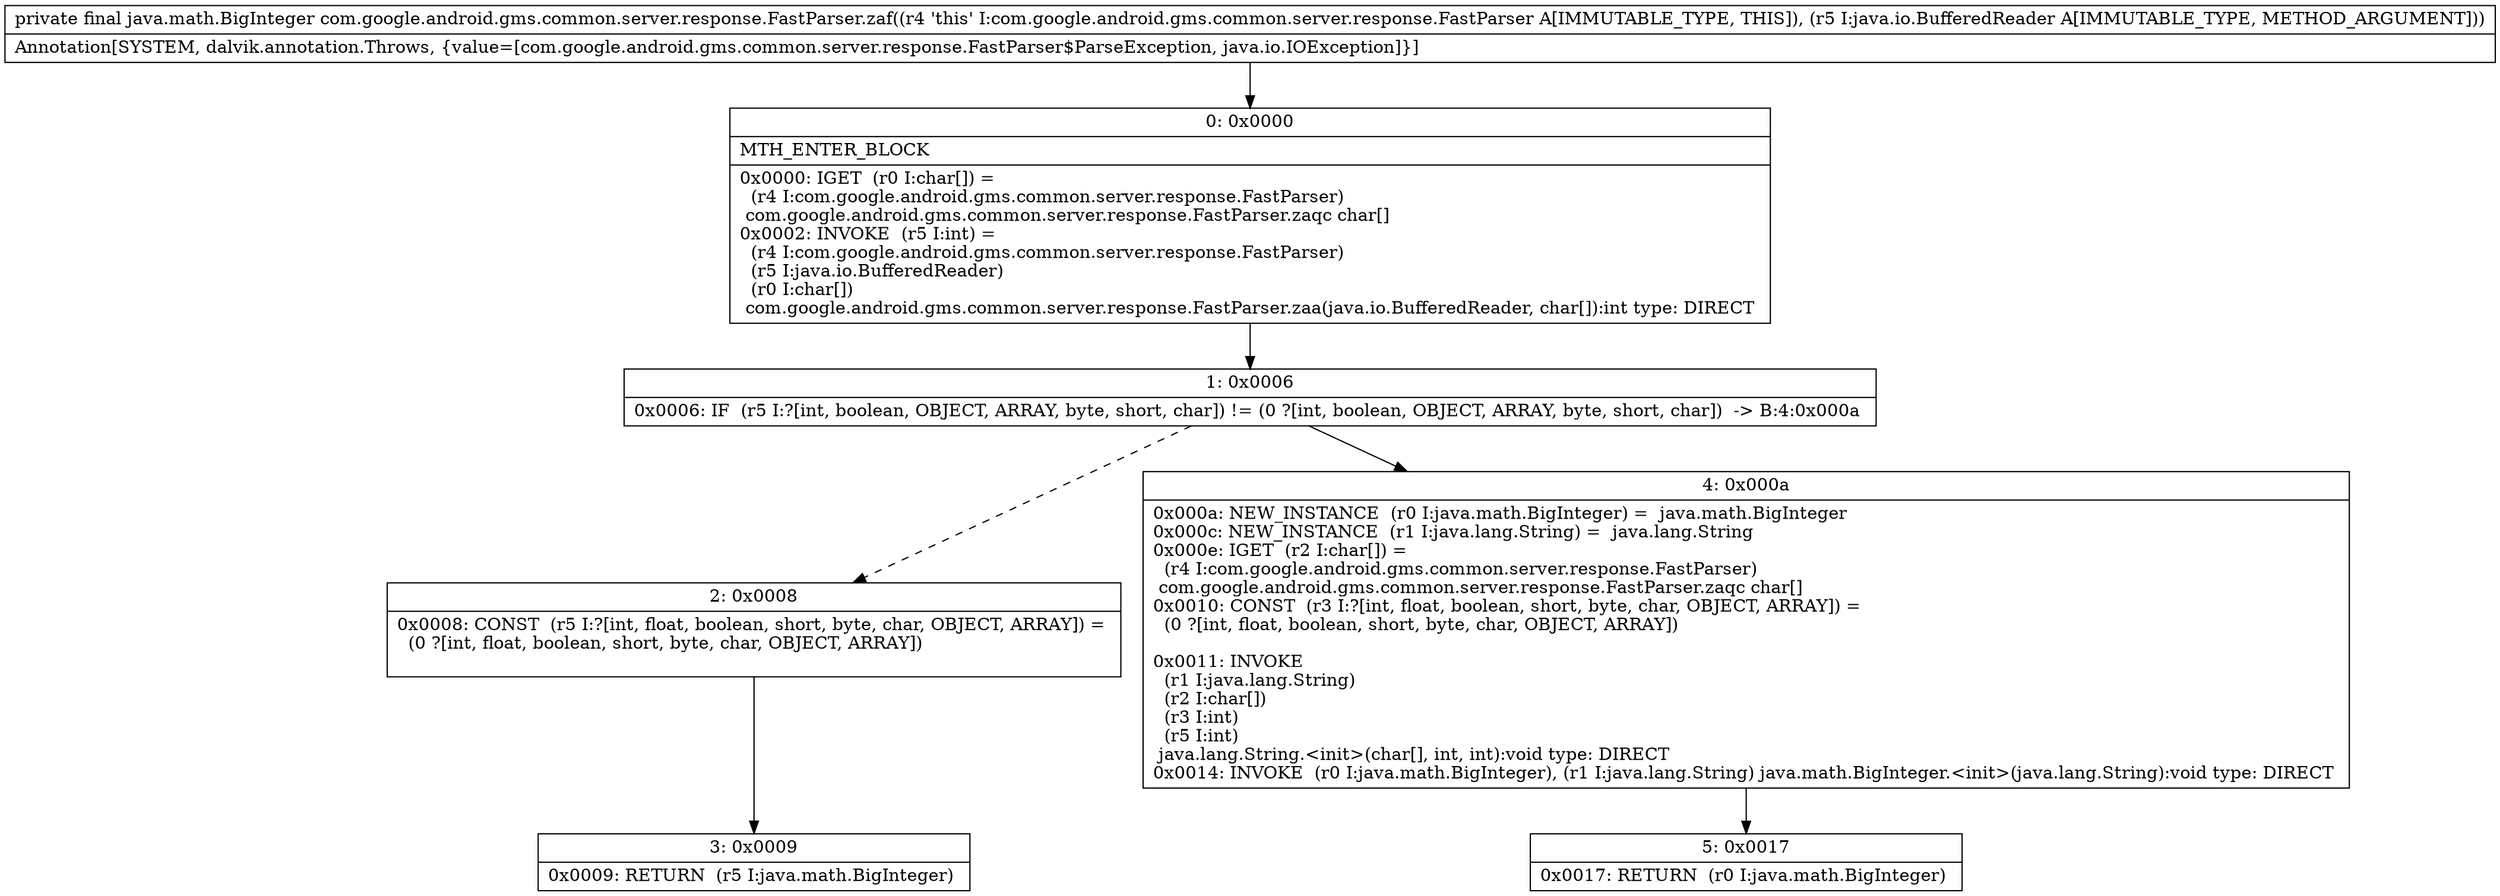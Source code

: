 digraph "CFG forcom.google.android.gms.common.server.response.FastParser.zaf(Ljava\/io\/BufferedReader;)Ljava\/math\/BigInteger;" {
Node_0 [shape=record,label="{0\:\ 0x0000|MTH_ENTER_BLOCK\l|0x0000: IGET  (r0 I:char[]) = \l  (r4 I:com.google.android.gms.common.server.response.FastParser)\l com.google.android.gms.common.server.response.FastParser.zaqc char[] \l0x0002: INVOKE  (r5 I:int) = \l  (r4 I:com.google.android.gms.common.server.response.FastParser)\l  (r5 I:java.io.BufferedReader)\l  (r0 I:char[])\l com.google.android.gms.common.server.response.FastParser.zaa(java.io.BufferedReader, char[]):int type: DIRECT \l}"];
Node_1 [shape=record,label="{1\:\ 0x0006|0x0006: IF  (r5 I:?[int, boolean, OBJECT, ARRAY, byte, short, char]) != (0 ?[int, boolean, OBJECT, ARRAY, byte, short, char])  \-\> B:4:0x000a \l}"];
Node_2 [shape=record,label="{2\:\ 0x0008|0x0008: CONST  (r5 I:?[int, float, boolean, short, byte, char, OBJECT, ARRAY]) = \l  (0 ?[int, float, boolean, short, byte, char, OBJECT, ARRAY])\l \l}"];
Node_3 [shape=record,label="{3\:\ 0x0009|0x0009: RETURN  (r5 I:java.math.BigInteger) \l}"];
Node_4 [shape=record,label="{4\:\ 0x000a|0x000a: NEW_INSTANCE  (r0 I:java.math.BigInteger) =  java.math.BigInteger \l0x000c: NEW_INSTANCE  (r1 I:java.lang.String) =  java.lang.String \l0x000e: IGET  (r2 I:char[]) = \l  (r4 I:com.google.android.gms.common.server.response.FastParser)\l com.google.android.gms.common.server.response.FastParser.zaqc char[] \l0x0010: CONST  (r3 I:?[int, float, boolean, short, byte, char, OBJECT, ARRAY]) = \l  (0 ?[int, float, boolean, short, byte, char, OBJECT, ARRAY])\l \l0x0011: INVOKE  \l  (r1 I:java.lang.String)\l  (r2 I:char[])\l  (r3 I:int)\l  (r5 I:int)\l java.lang.String.\<init\>(char[], int, int):void type: DIRECT \l0x0014: INVOKE  (r0 I:java.math.BigInteger), (r1 I:java.lang.String) java.math.BigInteger.\<init\>(java.lang.String):void type: DIRECT \l}"];
Node_5 [shape=record,label="{5\:\ 0x0017|0x0017: RETURN  (r0 I:java.math.BigInteger) \l}"];
MethodNode[shape=record,label="{private final java.math.BigInteger com.google.android.gms.common.server.response.FastParser.zaf((r4 'this' I:com.google.android.gms.common.server.response.FastParser A[IMMUTABLE_TYPE, THIS]), (r5 I:java.io.BufferedReader A[IMMUTABLE_TYPE, METHOD_ARGUMENT]))  | Annotation[SYSTEM, dalvik.annotation.Throws, \{value=[com.google.android.gms.common.server.response.FastParser$ParseException, java.io.IOException]\}]\l}"];
MethodNode -> Node_0;
Node_0 -> Node_1;
Node_1 -> Node_2[style=dashed];
Node_1 -> Node_4;
Node_2 -> Node_3;
Node_4 -> Node_5;
}

